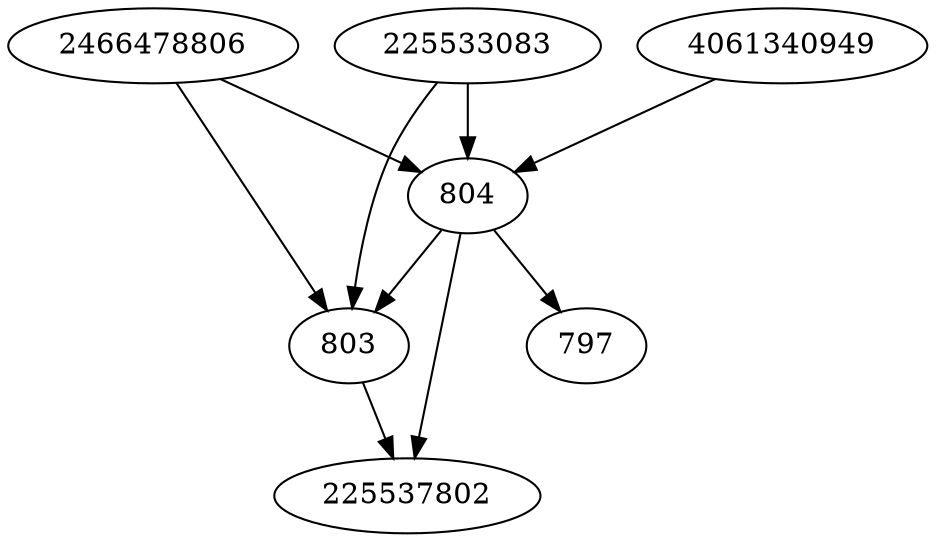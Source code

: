 strict digraph  {
803;
804;
225537802;
4061340949;
2466478806;
225533083;
797;
803 -> 225537802;
804 -> 225537802;
804 -> 803;
804 -> 797;
4061340949 -> 804;
2466478806 -> 803;
2466478806 -> 804;
225533083 -> 803;
225533083 -> 804;
}
